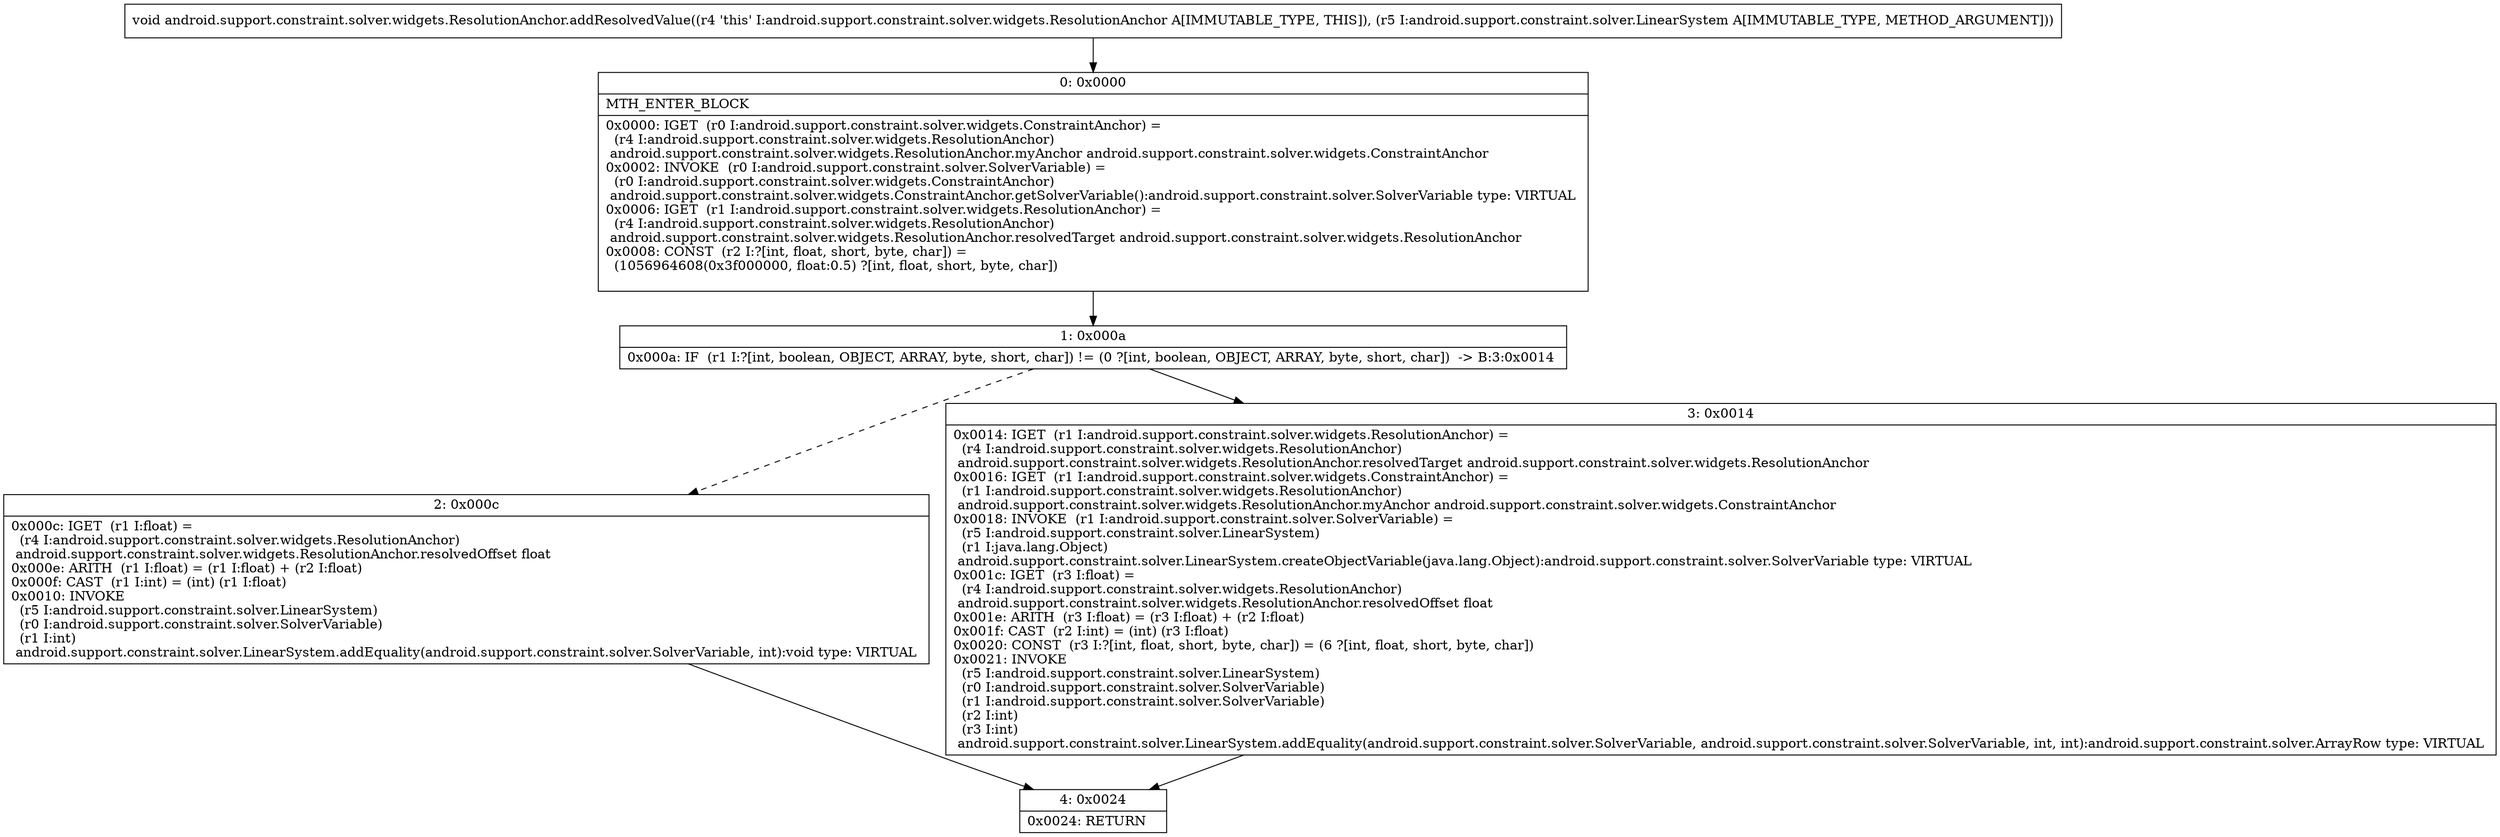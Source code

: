 digraph "CFG forandroid.support.constraint.solver.widgets.ResolutionAnchor.addResolvedValue(Landroid\/support\/constraint\/solver\/LinearSystem;)V" {
Node_0 [shape=record,label="{0\:\ 0x0000|MTH_ENTER_BLOCK\l|0x0000: IGET  (r0 I:android.support.constraint.solver.widgets.ConstraintAnchor) = \l  (r4 I:android.support.constraint.solver.widgets.ResolutionAnchor)\l android.support.constraint.solver.widgets.ResolutionAnchor.myAnchor android.support.constraint.solver.widgets.ConstraintAnchor \l0x0002: INVOKE  (r0 I:android.support.constraint.solver.SolverVariable) = \l  (r0 I:android.support.constraint.solver.widgets.ConstraintAnchor)\l android.support.constraint.solver.widgets.ConstraintAnchor.getSolverVariable():android.support.constraint.solver.SolverVariable type: VIRTUAL \l0x0006: IGET  (r1 I:android.support.constraint.solver.widgets.ResolutionAnchor) = \l  (r4 I:android.support.constraint.solver.widgets.ResolutionAnchor)\l android.support.constraint.solver.widgets.ResolutionAnchor.resolvedTarget android.support.constraint.solver.widgets.ResolutionAnchor \l0x0008: CONST  (r2 I:?[int, float, short, byte, char]) = \l  (1056964608(0x3f000000, float:0.5) ?[int, float, short, byte, char])\l \l}"];
Node_1 [shape=record,label="{1\:\ 0x000a|0x000a: IF  (r1 I:?[int, boolean, OBJECT, ARRAY, byte, short, char]) != (0 ?[int, boolean, OBJECT, ARRAY, byte, short, char])  \-\> B:3:0x0014 \l}"];
Node_2 [shape=record,label="{2\:\ 0x000c|0x000c: IGET  (r1 I:float) = \l  (r4 I:android.support.constraint.solver.widgets.ResolutionAnchor)\l android.support.constraint.solver.widgets.ResolutionAnchor.resolvedOffset float \l0x000e: ARITH  (r1 I:float) = (r1 I:float) + (r2 I:float) \l0x000f: CAST  (r1 I:int) = (int) (r1 I:float) \l0x0010: INVOKE  \l  (r5 I:android.support.constraint.solver.LinearSystem)\l  (r0 I:android.support.constraint.solver.SolverVariable)\l  (r1 I:int)\l android.support.constraint.solver.LinearSystem.addEquality(android.support.constraint.solver.SolverVariable, int):void type: VIRTUAL \l}"];
Node_3 [shape=record,label="{3\:\ 0x0014|0x0014: IGET  (r1 I:android.support.constraint.solver.widgets.ResolutionAnchor) = \l  (r4 I:android.support.constraint.solver.widgets.ResolutionAnchor)\l android.support.constraint.solver.widgets.ResolutionAnchor.resolvedTarget android.support.constraint.solver.widgets.ResolutionAnchor \l0x0016: IGET  (r1 I:android.support.constraint.solver.widgets.ConstraintAnchor) = \l  (r1 I:android.support.constraint.solver.widgets.ResolutionAnchor)\l android.support.constraint.solver.widgets.ResolutionAnchor.myAnchor android.support.constraint.solver.widgets.ConstraintAnchor \l0x0018: INVOKE  (r1 I:android.support.constraint.solver.SolverVariable) = \l  (r5 I:android.support.constraint.solver.LinearSystem)\l  (r1 I:java.lang.Object)\l android.support.constraint.solver.LinearSystem.createObjectVariable(java.lang.Object):android.support.constraint.solver.SolverVariable type: VIRTUAL \l0x001c: IGET  (r3 I:float) = \l  (r4 I:android.support.constraint.solver.widgets.ResolutionAnchor)\l android.support.constraint.solver.widgets.ResolutionAnchor.resolvedOffset float \l0x001e: ARITH  (r3 I:float) = (r3 I:float) + (r2 I:float) \l0x001f: CAST  (r2 I:int) = (int) (r3 I:float) \l0x0020: CONST  (r3 I:?[int, float, short, byte, char]) = (6 ?[int, float, short, byte, char]) \l0x0021: INVOKE  \l  (r5 I:android.support.constraint.solver.LinearSystem)\l  (r0 I:android.support.constraint.solver.SolverVariable)\l  (r1 I:android.support.constraint.solver.SolverVariable)\l  (r2 I:int)\l  (r3 I:int)\l android.support.constraint.solver.LinearSystem.addEquality(android.support.constraint.solver.SolverVariable, android.support.constraint.solver.SolverVariable, int, int):android.support.constraint.solver.ArrayRow type: VIRTUAL \l}"];
Node_4 [shape=record,label="{4\:\ 0x0024|0x0024: RETURN   \l}"];
MethodNode[shape=record,label="{void android.support.constraint.solver.widgets.ResolutionAnchor.addResolvedValue((r4 'this' I:android.support.constraint.solver.widgets.ResolutionAnchor A[IMMUTABLE_TYPE, THIS]), (r5 I:android.support.constraint.solver.LinearSystem A[IMMUTABLE_TYPE, METHOD_ARGUMENT])) }"];
MethodNode -> Node_0;
Node_0 -> Node_1;
Node_1 -> Node_2[style=dashed];
Node_1 -> Node_3;
Node_2 -> Node_4;
Node_3 -> Node_4;
}

